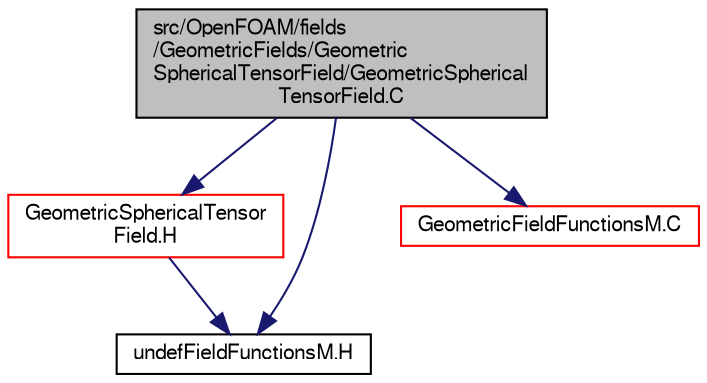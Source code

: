 digraph "src/OpenFOAM/fields/GeometricFields/GeometricSphericalTensorField/GeometricSphericalTensorField.C"
{
  bgcolor="transparent";
  edge [fontname="FreeSans",fontsize="10",labelfontname="FreeSans",labelfontsize="10"];
  node [fontname="FreeSans",fontsize="10",shape=record];
  Node0 [label="src/OpenFOAM/fields\l/GeometricFields/Geometric\lSphericalTensorField/GeometricSpherical\lTensorField.C",height=0.2,width=0.4,color="black", fillcolor="grey75", style="filled", fontcolor="black"];
  Node0 -> Node1 [color="midnightblue",fontsize="10",style="solid",fontname="FreeSans"];
  Node1 [label="GeometricSphericalTensor\lField.H",height=0.2,width=0.4,color="red",URL="$a09857.html",tooltip="SphericalTensor specific part of the implementation of GeometricField. "];
  Node1 -> Node97 [color="midnightblue",fontsize="10",style="solid",fontname="FreeSans"];
  Node97 [label="undefFieldFunctionsM.H",height=0.2,width=0.4,color="black",URL="$a09605.html"];
  Node0 -> Node154 [color="midnightblue",fontsize="10",style="solid",fontname="FreeSans"];
  Node154 [label="GeometricFieldFunctionsM.C",height=0.2,width=0.4,color="red",URL="$a09818.html"];
  Node0 -> Node97 [color="midnightblue",fontsize="10",style="solid",fontname="FreeSans"];
}
